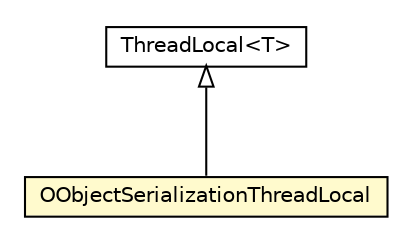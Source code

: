 #!/usr/local/bin/dot
#
# Class diagram 
# Generated by UMLGraph version R5_6-24-gf6e263 (http://www.umlgraph.org/)
#

digraph G {
	edge [fontname="Helvetica",fontsize=10,labelfontname="Helvetica",labelfontsize=10];
	node [fontname="Helvetica",fontsize=10,shape=plaintext];
	nodesep=0.25;
	ranksep=0.5;
	// com.orientechnologies.orient.object.serialization.OObjectSerializationThreadLocal
	c2665721 [label=<<table title="com.orientechnologies.orient.object.serialization.OObjectSerializationThreadLocal" border="0" cellborder="1" cellspacing="0" cellpadding="2" port="p" bgcolor="lemonChiffon" href="./OObjectSerializationThreadLocal.html">
		<tr><td><table border="0" cellspacing="0" cellpadding="1">
<tr><td align="center" balign="center"> OObjectSerializationThreadLocal </td></tr>
		</table></td></tr>
		</table>>, URL="./OObjectSerializationThreadLocal.html", fontname="Helvetica", fontcolor="black", fontsize=10.0];
	//com.orientechnologies.orient.object.serialization.OObjectSerializationThreadLocal extends java.lang.ThreadLocal<java.util.Map<java.lang.Integer, java.lang.Object>>
	c2666261:p -> c2665721:p [dir=back,arrowtail=empty];
	// java.lang.ThreadLocal<T>
	c2666261 [label=<<table title="java.lang.ThreadLocal" border="0" cellborder="1" cellspacing="0" cellpadding="2" port="p" href="http://java.sun.com/j2se/1.4.2/docs/api/java/lang/ThreadLocal.html">
		<tr><td><table border="0" cellspacing="0" cellpadding="1">
<tr><td align="center" balign="center"> ThreadLocal&lt;T&gt; </td></tr>
		</table></td></tr>
		</table>>, URL="http://java.sun.com/j2se/1.4.2/docs/api/java/lang/ThreadLocal.html", fontname="Helvetica", fontcolor="black", fontsize=10.0];
}

